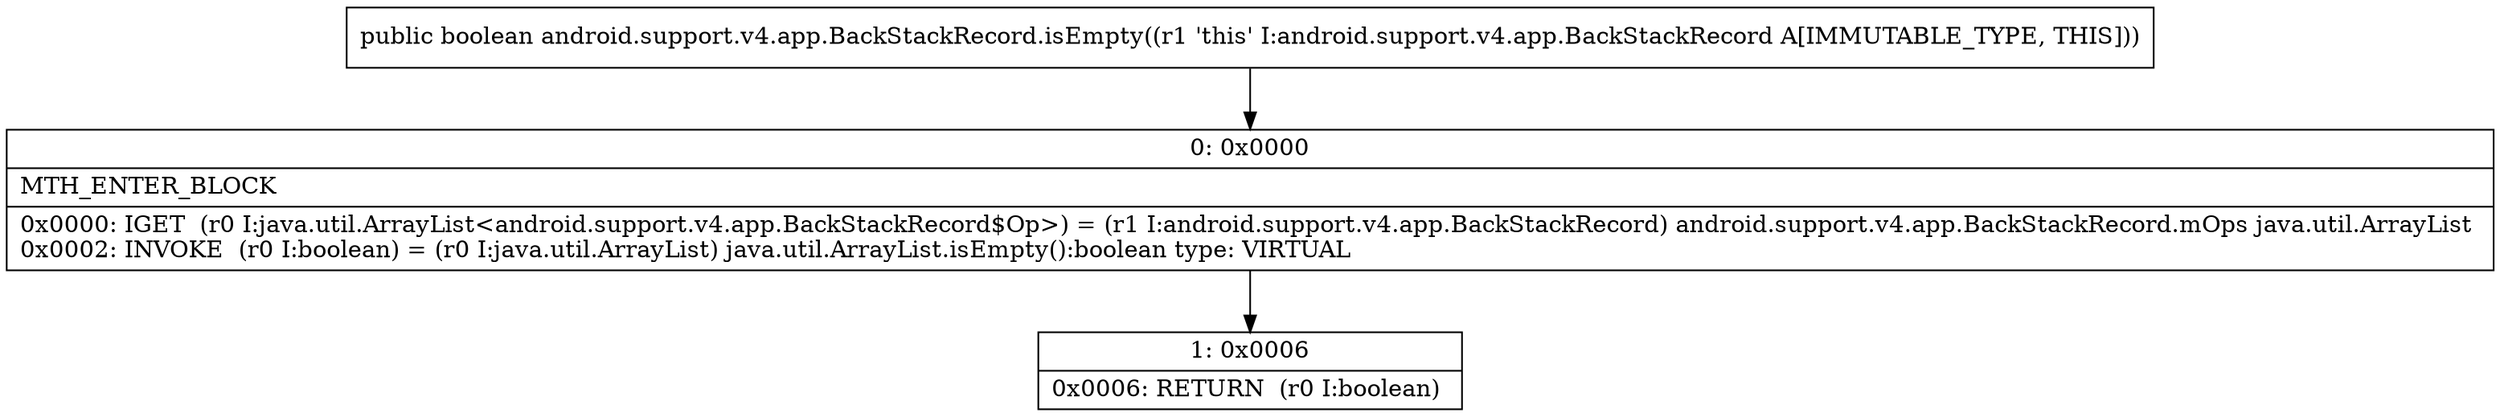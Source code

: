 digraph "CFG forandroid.support.v4.app.BackStackRecord.isEmpty()Z" {
Node_0 [shape=record,label="{0\:\ 0x0000|MTH_ENTER_BLOCK\l|0x0000: IGET  (r0 I:java.util.ArrayList\<android.support.v4.app.BackStackRecord$Op\>) = (r1 I:android.support.v4.app.BackStackRecord) android.support.v4.app.BackStackRecord.mOps java.util.ArrayList \l0x0002: INVOKE  (r0 I:boolean) = (r0 I:java.util.ArrayList) java.util.ArrayList.isEmpty():boolean type: VIRTUAL \l}"];
Node_1 [shape=record,label="{1\:\ 0x0006|0x0006: RETURN  (r0 I:boolean) \l}"];
MethodNode[shape=record,label="{public boolean android.support.v4.app.BackStackRecord.isEmpty((r1 'this' I:android.support.v4.app.BackStackRecord A[IMMUTABLE_TYPE, THIS])) }"];
MethodNode -> Node_0;
Node_0 -> Node_1;
}

